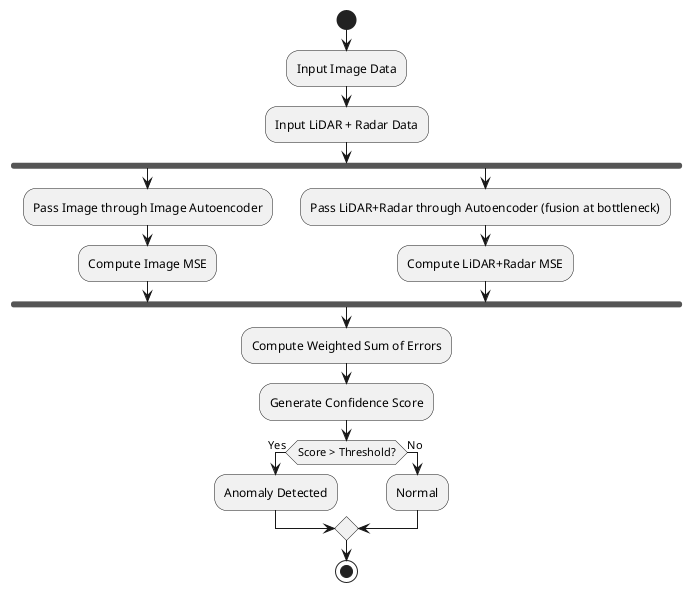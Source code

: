 @startuml
start

:Input Image Data;
:Input LiDAR + Radar Data;

fork
  :Pass Image through Image Autoencoder;
  :Compute Image MSE;
fork again
  :Pass LiDAR+Radar through Autoencoder (fusion at bottleneck);
  :Compute LiDAR+Radar MSE;
end fork

:Compute Weighted Sum of Errors;
:Generate Confidence Score;
if (Score > Threshold?) then (Yes)
  :Anomaly Detected;
else (No)
  :Normal;
endif

stop
@enduml
